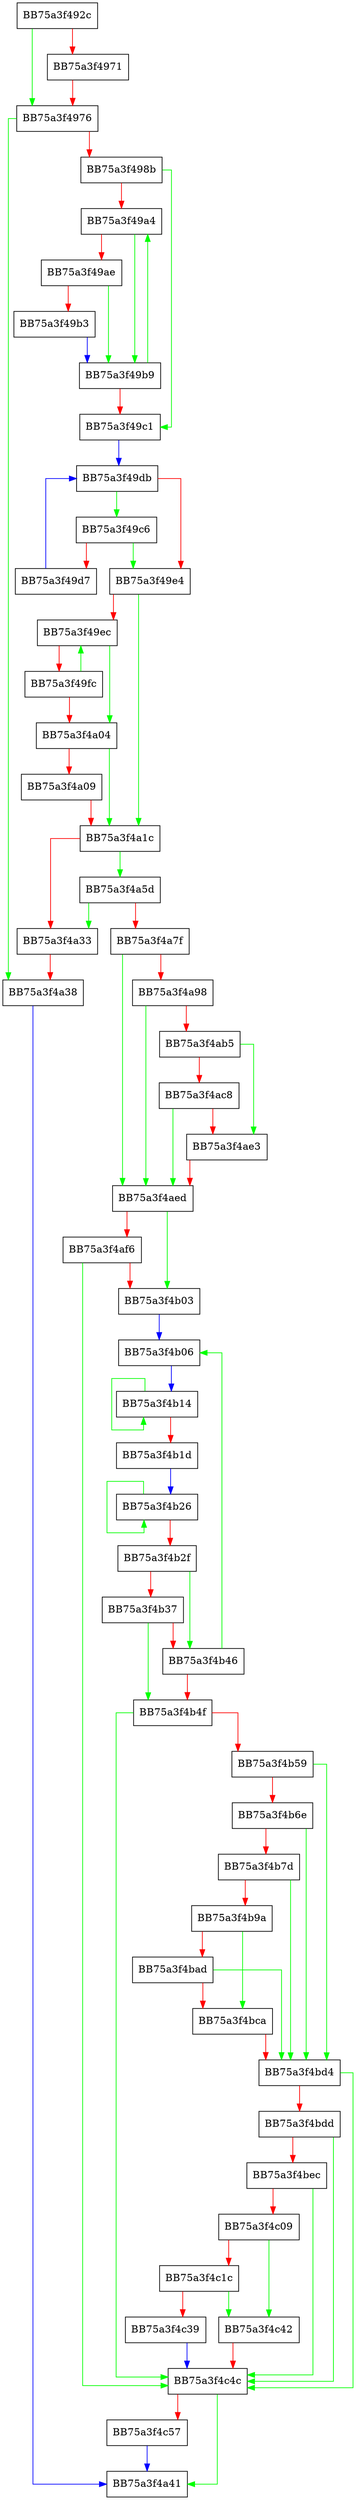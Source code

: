 digraph GetName {
  node [shape="box"];
  graph [splines=ortho];
  BB75a3f492c -> BB75a3f4976 [color="green"];
  BB75a3f492c -> BB75a3f4971 [color="red"];
  BB75a3f4971 -> BB75a3f4976 [color="red"];
  BB75a3f4976 -> BB75a3f4a38 [color="green"];
  BB75a3f4976 -> BB75a3f498b [color="red"];
  BB75a3f498b -> BB75a3f49c1 [color="green"];
  BB75a3f498b -> BB75a3f49a4 [color="red"];
  BB75a3f49a4 -> BB75a3f49b9 [color="green"];
  BB75a3f49a4 -> BB75a3f49ae [color="red"];
  BB75a3f49ae -> BB75a3f49b9 [color="green"];
  BB75a3f49ae -> BB75a3f49b3 [color="red"];
  BB75a3f49b3 -> BB75a3f49b9 [color="blue"];
  BB75a3f49b9 -> BB75a3f49a4 [color="green"];
  BB75a3f49b9 -> BB75a3f49c1 [color="red"];
  BB75a3f49c1 -> BB75a3f49db [color="blue"];
  BB75a3f49c6 -> BB75a3f49e4 [color="green"];
  BB75a3f49c6 -> BB75a3f49d7 [color="red"];
  BB75a3f49d7 -> BB75a3f49db [color="blue"];
  BB75a3f49db -> BB75a3f49c6 [color="green"];
  BB75a3f49db -> BB75a3f49e4 [color="red"];
  BB75a3f49e4 -> BB75a3f4a1c [color="green"];
  BB75a3f49e4 -> BB75a3f49ec [color="red"];
  BB75a3f49ec -> BB75a3f4a04 [color="green"];
  BB75a3f49ec -> BB75a3f49fc [color="red"];
  BB75a3f49fc -> BB75a3f49ec [color="green"];
  BB75a3f49fc -> BB75a3f4a04 [color="red"];
  BB75a3f4a04 -> BB75a3f4a1c [color="green"];
  BB75a3f4a04 -> BB75a3f4a09 [color="red"];
  BB75a3f4a09 -> BB75a3f4a1c [color="red"];
  BB75a3f4a1c -> BB75a3f4a5d [color="green"];
  BB75a3f4a1c -> BB75a3f4a33 [color="red"];
  BB75a3f4a33 -> BB75a3f4a38 [color="red"];
  BB75a3f4a38 -> BB75a3f4a41 [color="blue"];
  BB75a3f4a5d -> BB75a3f4a33 [color="green"];
  BB75a3f4a5d -> BB75a3f4a7f [color="red"];
  BB75a3f4a7f -> BB75a3f4aed [color="green"];
  BB75a3f4a7f -> BB75a3f4a98 [color="red"];
  BB75a3f4a98 -> BB75a3f4aed [color="green"];
  BB75a3f4a98 -> BB75a3f4ab5 [color="red"];
  BB75a3f4ab5 -> BB75a3f4ae3 [color="green"];
  BB75a3f4ab5 -> BB75a3f4ac8 [color="red"];
  BB75a3f4ac8 -> BB75a3f4aed [color="green"];
  BB75a3f4ac8 -> BB75a3f4ae3 [color="red"];
  BB75a3f4ae3 -> BB75a3f4aed [color="red"];
  BB75a3f4aed -> BB75a3f4b03 [color="green"];
  BB75a3f4aed -> BB75a3f4af6 [color="red"];
  BB75a3f4af6 -> BB75a3f4c4c [color="green"];
  BB75a3f4af6 -> BB75a3f4b03 [color="red"];
  BB75a3f4b03 -> BB75a3f4b06 [color="blue"];
  BB75a3f4b06 -> BB75a3f4b14 [color="blue"];
  BB75a3f4b14 -> BB75a3f4b14 [color="green"];
  BB75a3f4b14 -> BB75a3f4b1d [color="red"];
  BB75a3f4b1d -> BB75a3f4b26 [color="blue"];
  BB75a3f4b26 -> BB75a3f4b26 [color="green"];
  BB75a3f4b26 -> BB75a3f4b2f [color="red"];
  BB75a3f4b2f -> BB75a3f4b46 [color="green"];
  BB75a3f4b2f -> BB75a3f4b37 [color="red"];
  BB75a3f4b37 -> BB75a3f4b4f [color="green"];
  BB75a3f4b37 -> BB75a3f4b46 [color="red"];
  BB75a3f4b46 -> BB75a3f4b06 [color="green"];
  BB75a3f4b46 -> BB75a3f4b4f [color="red"];
  BB75a3f4b4f -> BB75a3f4c4c [color="green"];
  BB75a3f4b4f -> BB75a3f4b59 [color="red"];
  BB75a3f4b59 -> BB75a3f4bd4 [color="green"];
  BB75a3f4b59 -> BB75a3f4b6e [color="red"];
  BB75a3f4b6e -> BB75a3f4bd4 [color="green"];
  BB75a3f4b6e -> BB75a3f4b7d [color="red"];
  BB75a3f4b7d -> BB75a3f4bd4 [color="green"];
  BB75a3f4b7d -> BB75a3f4b9a [color="red"];
  BB75a3f4b9a -> BB75a3f4bca [color="green"];
  BB75a3f4b9a -> BB75a3f4bad [color="red"];
  BB75a3f4bad -> BB75a3f4bd4 [color="green"];
  BB75a3f4bad -> BB75a3f4bca [color="red"];
  BB75a3f4bca -> BB75a3f4bd4 [color="red"];
  BB75a3f4bd4 -> BB75a3f4c4c [color="green"];
  BB75a3f4bd4 -> BB75a3f4bdd [color="red"];
  BB75a3f4bdd -> BB75a3f4c4c [color="green"];
  BB75a3f4bdd -> BB75a3f4bec [color="red"];
  BB75a3f4bec -> BB75a3f4c4c [color="green"];
  BB75a3f4bec -> BB75a3f4c09 [color="red"];
  BB75a3f4c09 -> BB75a3f4c42 [color="green"];
  BB75a3f4c09 -> BB75a3f4c1c [color="red"];
  BB75a3f4c1c -> BB75a3f4c42 [color="green"];
  BB75a3f4c1c -> BB75a3f4c39 [color="red"];
  BB75a3f4c39 -> BB75a3f4c4c [color="blue"];
  BB75a3f4c42 -> BB75a3f4c4c [color="red"];
  BB75a3f4c4c -> BB75a3f4a41 [color="green"];
  BB75a3f4c4c -> BB75a3f4c57 [color="red"];
  BB75a3f4c57 -> BB75a3f4a41 [color="blue"];
}